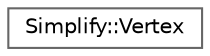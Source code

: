 digraph "类继承关系图"
{
 // INTERACTIVE_SVG=YES
 // LATEX_PDF_SIZE
  bgcolor="transparent";
  edge [fontname=Helvetica,fontsize=10,labelfontname=Helvetica,labelfontsize=10];
  node [fontname=Helvetica,fontsize=10,shape=box,height=0.2,width=0.4];
  rankdir="LR";
  Node0 [id="Node000000",label="Simplify::Vertex",height=0.2,width=0.4,color="grey40", fillcolor="white", style="filled",URL="$d8/dea/structSimplify_1_1Vertex.html",tooltip=" "];
}

